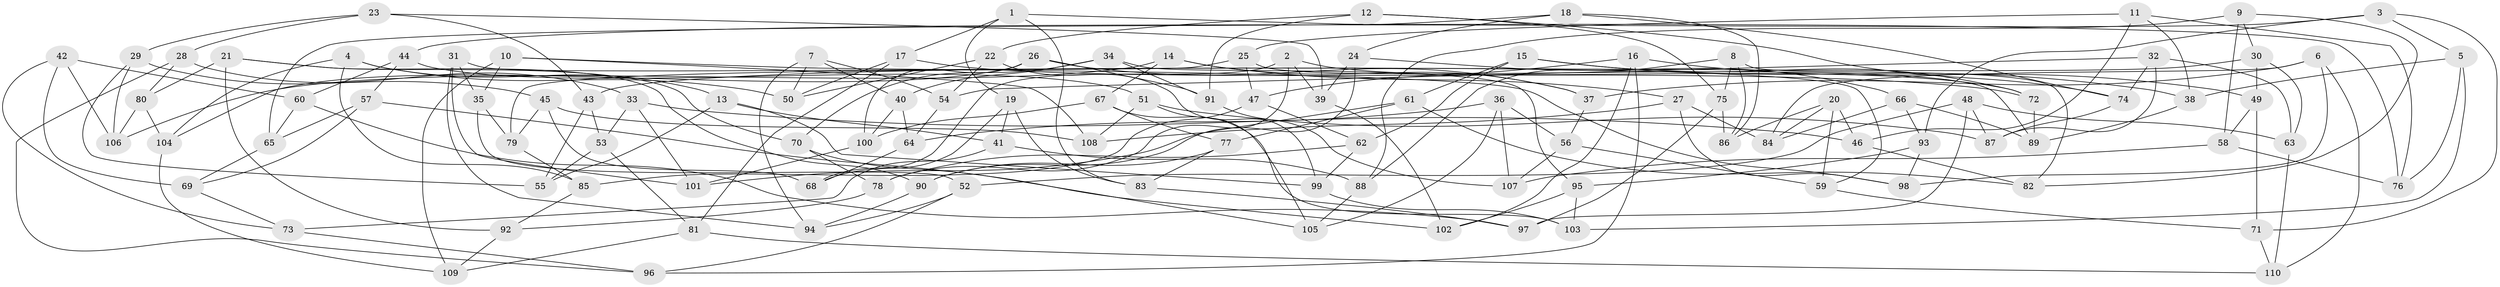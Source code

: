 // Generated by graph-tools (version 1.1) at 2025/16/03/09/25 04:16:25]
// undirected, 110 vertices, 220 edges
graph export_dot {
graph [start="1"]
  node [color=gray90,style=filled];
  1;
  2;
  3;
  4;
  5;
  6;
  7;
  8;
  9;
  10;
  11;
  12;
  13;
  14;
  15;
  16;
  17;
  18;
  19;
  20;
  21;
  22;
  23;
  24;
  25;
  26;
  27;
  28;
  29;
  30;
  31;
  32;
  33;
  34;
  35;
  36;
  37;
  38;
  39;
  40;
  41;
  42;
  43;
  44;
  45;
  46;
  47;
  48;
  49;
  50;
  51;
  52;
  53;
  54;
  55;
  56;
  57;
  58;
  59;
  60;
  61;
  62;
  63;
  64;
  65;
  66;
  67;
  68;
  69;
  70;
  71;
  72;
  73;
  74;
  75;
  76;
  77;
  78;
  79;
  80;
  81;
  82;
  83;
  84;
  85;
  86;
  87;
  88;
  89;
  90;
  91;
  92;
  93;
  94;
  95;
  96;
  97;
  98;
  99;
  100;
  101;
  102;
  103;
  104;
  105;
  106;
  107;
  108;
  109;
  110;
  1 -- 76;
  1 -- 83;
  1 -- 17;
  1 -- 19;
  2 -- 72;
  2 -- 78;
  2 -- 68;
  2 -- 39;
  3 -- 93;
  3 -- 71;
  3 -- 44;
  3 -- 5;
  4 -- 85;
  4 -- 13;
  4 -- 104;
  4 -- 50;
  5 -- 38;
  5 -- 76;
  5 -- 103;
  6 -- 84;
  6 -- 98;
  6 -- 37;
  6 -- 110;
  7 -- 40;
  7 -- 54;
  7 -- 50;
  7 -- 94;
  8 -- 86;
  8 -- 88;
  8 -- 82;
  8 -- 75;
  9 -- 82;
  9 -- 58;
  9 -- 30;
  9 -- 88;
  10 -- 35;
  10 -- 109;
  10 -- 108;
  10 -- 98;
  11 -- 38;
  11 -- 46;
  11 -- 25;
  11 -- 76;
  12 -- 74;
  12 -- 91;
  12 -- 22;
  12 -- 75;
  13 -- 55;
  13 -- 99;
  13 -- 41;
  14 -- 37;
  14 -- 67;
  14 -- 27;
  14 -- 106;
  15 -- 62;
  15 -- 38;
  15 -- 61;
  15 -- 72;
  16 -- 49;
  16 -- 47;
  16 -- 102;
  16 -- 96;
  17 -- 72;
  17 -- 50;
  17 -- 81;
  18 -- 24;
  18 -- 86;
  18 -- 74;
  18 -- 65;
  19 -- 68;
  19 -- 83;
  19 -- 41;
  20 -- 84;
  20 -- 86;
  20 -- 59;
  20 -- 46;
  21 -- 70;
  21 -- 80;
  21 -- 92;
  21 -- 90;
  22 -- 54;
  22 -- 50;
  22 -- 99;
  23 -- 29;
  23 -- 28;
  23 -- 39;
  23 -- 43;
  24 -- 90;
  24 -- 66;
  24 -- 39;
  25 -- 47;
  25 -- 79;
  25 -- 89;
  26 -- 37;
  26 -- 91;
  26 -- 104;
  26 -- 100;
  27 -- 84;
  27 -- 108;
  27 -- 98;
  28 -- 80;
  28 -- 33;
  28 -- 96;
  29 -- 106;
  29 -- 55;
  29 -- 45;
  30 -- 63;
  30 -- 49;
  30 -- 43;
  31 -- 101;
  31 -- 59;
  31 -- 35;
  31 -- 94;
  32 -- 87;
  32 -- 63;
  32 -- 54;
  32 -- 74;
  33 -- 53;
  33 -- 46;
  33 -- 101;
  34 -- 95;
  34 -- 70;
  34 -- 91;
  34 -- 40;
  35 -- 79;
  35 -- 52;
  36 -- 107;
  36 -- 64;
  36 -- 105;
  36 -- 56;
  37 -- 56;
  38 -- 89;
  39 -- 102;
  40 -- 100;
  40 -- 64;
  41 -- 73;
  41 -- 88;
  42 -- 106;
  42 -- 73;
  42 -- 69;
  42 -- 60;
  43 -- 53;
  43 -- 55;
  44 -- 57;
  44 -- 60;
  44 -- 51;
  45 -- 108;
  45 -- 68;
  45 -- 79;
  46 -- 82;
  47 -- 85;
  47 -- 62;
  48 -- 97;
  48 -- 87;
  48 -- 52;
  48 -- 63;
  49 -- 58;
  49 -- 71;
  51 -- 105;
  51 -- 108;
  51 -- 87;
  52 -- 94;
  52 -- 96;
  53 -- 55;
  53 -- 81;
  54 -- 64;
  56 -- 59;
  56 -- 107;
  57 -- 69;
  57 -- 102;
  57 -- 65;
  58 -- 107;
  58 -- 76;
  59 -- 71;
  60 -- 97;
  60 -- 65;
  61 -- 77;
  61 -- 82;
  61 -- 101;
  62 -- 99;
  62 -- 78;
  63 -- 110;
  64 -- 68;
  65 -- 69;
  66 -- 84;
  66 -- 93;
  66 -- 89;
  67 -- 103;
  67 -- 77;
  67 -- 100;
  69 -- 73;
  70 -- 105;
  70 -- 78;
  71 -- 110;
  72 -- 89;
  73 -- 96;
  74 -- 87;
  75 -- 97;
  75 -- 86;
  77 -- 83;
  77 -- 90;
  78 -- 92;
  79 -- 85;
  80 -- 104;
  80 -- 106;
  81 -- 109;
  81 -- 110;
  83 -- 97;
  85 -- 92;
  88 -- 105;
  90 -- 94;
  91 -- 107;
  92 -- 109;
  93 -- 95;
  93 -- 98;
  95 -- 102;
  95 -- 103;
  99 -- 103;
  100 -- 101;
  104 -- 109;
}
